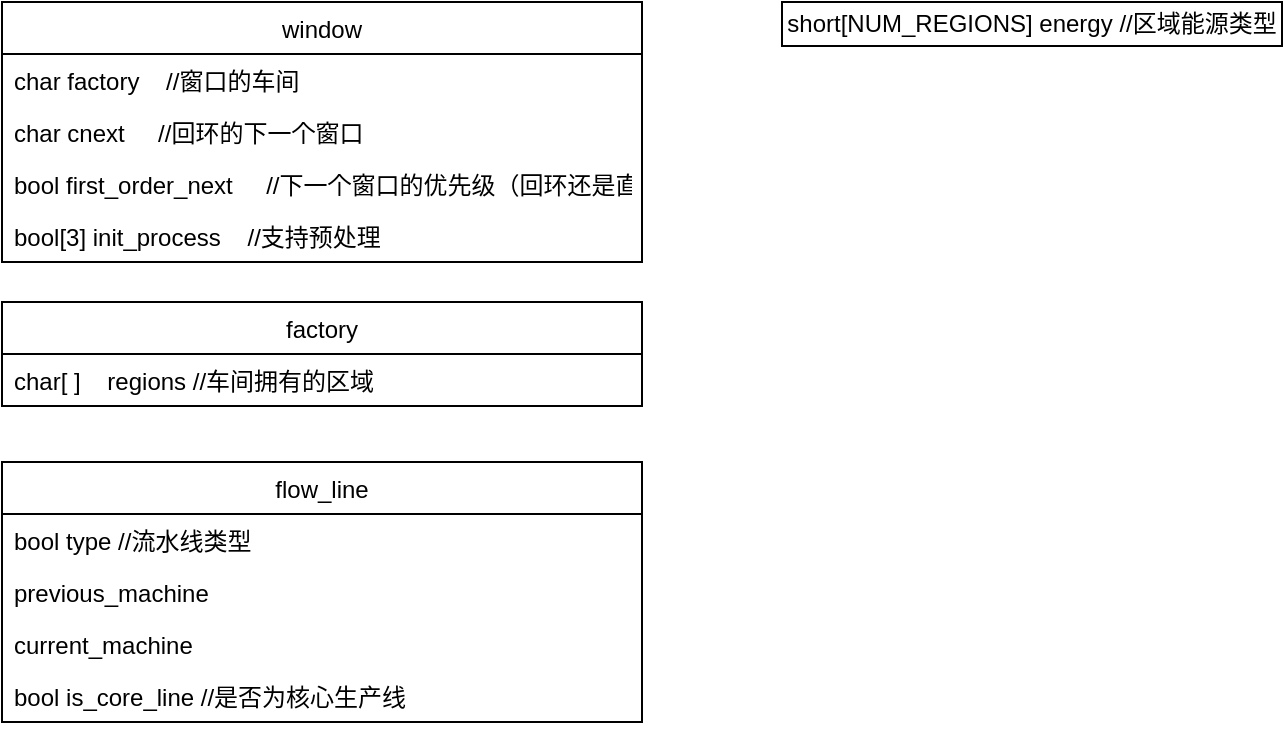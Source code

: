 <mxfile>
    <diagram id="-hMqcu3mzqvuaqzWBJgf" name="第 1 页">
        <mxGraphModel dx="616" dy="447" grid="1" gridSize="10" guides="1" tooltips="1" connect="1" arrows="1" fold="1" page="1" pageScale="1" pageWidth="827" pageHeight="1169" math="0" shadow="0">
            <root>
                <mxCell id="0"/>
                <mxCell id="1" parent="0"/>
                <mxCell id="2" value="window" style="swimlane;fontStyle=0;childLayout=stackLayout;horizontal=1;startSize=26;fillColor=none;horizontalStack=0;resizeParent=1;resizeParentMax=0;resizeLast=0;collapsible=1;marginBottom=0;backgroundOutline=0;" parent="1" vertex="1">
                    <mxGeometry x="40" y="30" width="320" height="130" as="geometry">
                        <mxRectangle x="40" y="40" width="70" height="26" as="alternateBounds"/>
                    </mxGeometry>
                </mxCell>
                <mxCell id="3" value="char factory    //窗口的车间" style="text;strokeColor=none;fillColor=none;align=left;verticalAlign=top;spacingLeft=4;spacingRight=4;overflow=hidden;rotatable=0;points=[[0,0.5],[1,0.5]];portConstraint=eastwest;" parent="2" vertex="1">
                    <mxGeometry y="26" width="320" height="26" as="geometry"/>
                </mxCell>
                <mxCell id="4" value="char cnext     //回环的下一个窗口" style="text;strokeColor=none;fillColor=none;align=left;verticalAlign=top;spacingLeft=4;spacingRight=4;overflow=hidden;rotatable=0;points=[[0,0.5],[1,0.5]];portConstraint=eastwest;" parent="2" vertex="1">
                    <mxGeometry y="52" width="320" height="26" as="geometry"/>
                </mxCell>
                <mxCell id="5" value="bool first_order_next     //下一个窗口的优先级（回环还是直线）&#10;" style="text;strokeColor=none;fillColor=none;align=left;verticalAlign=top;spacingLeft=4;spacingRight=4;overflow=hidden;rotatable=0;points=[[0,0.5],[1,0.5]];portConstraint=eastwest;" parent="2" vertex="1">
                    <mxGeometry y="78" width="320" height="26" as="geometry"/>
                </mxCell>
                <mxCell id="28" value="bool[3] init_process    //支持预处理&#10;&#10;" style="text;strokeColor=none;fillColor=none;align=left;verticalAlign=top;spacingLeft=4;spacingRight=4;overflow=hidden;rotatable=0;points=[[0,0.5],[1,0.5]];portConstraint=eastwest;" vertex="1" parent="2">
                    <mxGeometry y="104" width="320" height="26" as="geometry"/>
                </mxCell>
                <mxCell id="29" value="factory" style="swimlane;fontStyle=0;childLayout=stackLayout;horizontal=1;startSize=26;fillColor=none;horizontalStack=0;resizeParent=1;resizeParentMax=0;resizeLast=0;collapsible=1;marginBottom=0;" vertex="1" parent="1">
                    <mxGeometry x="40" y="180" width="320" height="52" as="geometry"/>
                </mxCell>
                <mxCell id="30" value="char[ ]    regions //车间拥有的区域" style="text;strokeColor=none;fillColor=none;align=left;verticalAlign=top;spacingLeft=4;spacingRight=4;overflow=hidden;rotatable=0;points=[[0,0.5],[1,0.5]];portConstraint=eastwest;" vertex="1" parent="29">
                    <mxGeometry y="26" width="320" height="26" as="geometry"/>
                </mxCell>
                <mxCell id="37" value="short[NUM_REGIONS] energy //区域能源类型" style="rounded=0;whiteSpace=wrap;html=1;" vertex="1" parent="1">
                    <mxGeometry x="430" y="30" width="250" height="22" as="geometry"/>
                </mxCell>
                <mxCell id="38" value="flow_line" style="swimlane;fontStyle=0;childLayout=stackLayout;horizontal=1;startSize=26;fillColor=none;horizontalStack=0;resizeParent=1;resizeParentMax=0;resizeLast=0;collapsible=1;marginBottom=0;" vertex="1" parent="1">
                    <mxGeometry x="40" y="260" width="320" height="130" as="geometry"/>
                </mxCell>
                <mxCell id="39" value="bool type //流水线类型" style="text;strokeColor=none;fillColor=none;align=left;verticalAlign=top;spacingLeft=4;spacingRight=4;overflow=hidden;rotatable=0;points=[[0,0.5],[1,0.5]];portConstraint=eastwest;" vertex="1" parent="38">
                    <mxGeometry y="26" width="320" height="26" as="geometry"/>
                </mxCell>
                <mxCell id="40" value="previous_machine" style="text;strokeColor=none;fillColor=none;align=left;verticalAlign=top;spacingLeft=4;spacingRight=4;overflow=hidden;rotatable=0;points=[[0,0.5],[1,0.5]];portConstraint=eastwest;" vertex="1" parent="38">
                    <mxGeometry y="52" width="320" height="26" as="geometry"/>
                </mxCell>
                <mxCell id="41" value="current_machine" style="text;strokeColor=none;fillColor=none;align=left;verticalAlign=top;spacingLeft=4;spacingRight=4;overflow=hidden;rotatable=0;points=[[0,0.5],[1,0.5]];portConstraint=eastwest;" vertex="1" parent="38">
                    <mxGeometry y="78" width="320" height="26" as="geometry"/>
                </mxCell>
                <mxCell id="42" value="bool is_core_line //是否为核心生产线" style="text;strokeColor=none;fillColor=none;align=left;verticalAlign=top;spacingLeft=4;spacingRight=4;overflow=hidden;rotatable=0;points=[[0,0.5],[1,0.5]];portConstraint=eastwest;" vertex="1" parent="38">
                    <mxGeometry y="104" width="320" height="26" as="geometry"/>
                </mxCell>
            </root>
        </mxGraphModel>
    </diagram>
</mxfile>